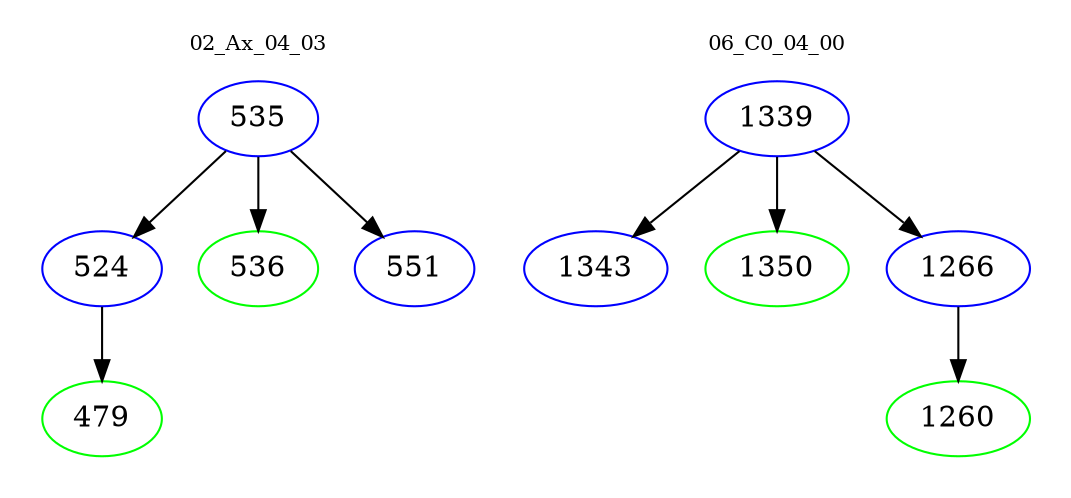 digraph{
subgraph cluster_0 {
color = white
label = "02_Ax_04_03";
fontsize=10;
T0_535 [label="535", color="blue"]
T0_535 -> T0_524 [color="black"]
T0_524 [label="524", color="blue"]
T0_524 -> T0_479 [color="black"]
T0_479 [label="479", color="green"]
T0_535 -> T0_536 [color="black"]
T0_536 [label="536", color="green"]
T0_535 -> T0_551 [color="black"]
T0_551 [label="551", color="blue"]
}
subgraph cluster_1 {
color = white
label = "06_C0_04_00";
fontsize=10;
T1_1339 [label="1339", color="blue"]
T1_1339 -> T1_1343 [color="black"]
T1_1343 [label="1343", color="blue"]
T1_1339 -> T1_1350 [color="black"]
T1_1350 [label="1350", color="green"]
T1_1339 -> T1_1266 [color="black"]
T1_1266 [label="1266", color="blue"]
T1_1266 -> T1_1260 [color="black"]
T1_1260 [label="1260", color="green"]
}
}
